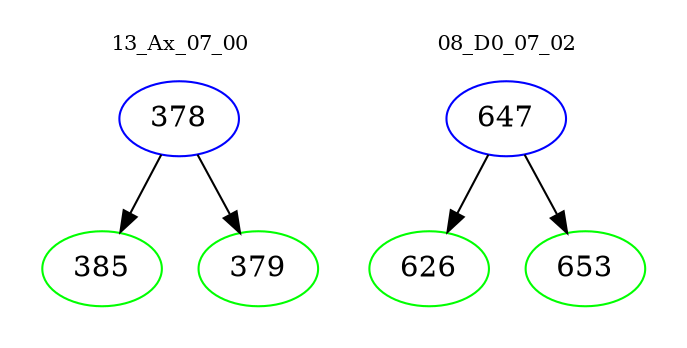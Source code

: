 digraph{
subgraph cluster_0 {
color = white
label = "13_Ax_07_00";
fontsize=10;
T0_378 [label="378", color="blue"]
T0_378 -> T0_385 [color="black"]
T0_385 [label="385", color="green"]
T0_378 -> T0_379 [color="black"]
T0_379 [label="379", color="green"]
}
subgraph cluster_1 {
color = white
label = "08_D0_07_02";
fontsize=10;
T1_647 [label="647", color="blue"]
T1_647 -> T1_626 [color="black"]
T1_626 [label="626", color="green"]
T1_647 -> T1_653 [color="black"]
T1_653 [label="653", color="green"]
}
}
